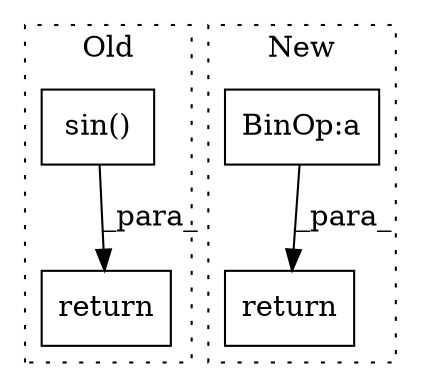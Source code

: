 digraph G {
subgraph cluster0 {
1 [label="sin()" a="75" s="6038" l="16" shape="box"];
3 [label="return" a="93" s="6093" l="7" shape="box"];
label = "Old";
style="dotted";
}
subgraph cluster1 {
2 [label="return" a="93" s="7021" l="7" shape="box"];
4 [label="BinOp:a" a="82" s="6955" l="3" shape="box"];
label = "New";
style="dotted";
}
1 -> 3 [label="_para_"];
4 -> 2 [label="_para_"];
}